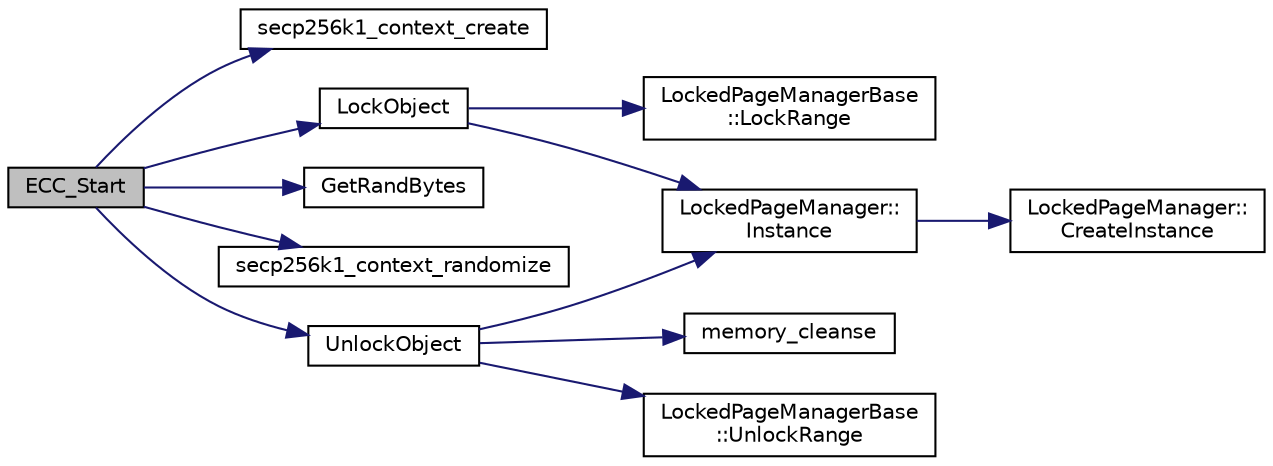 digraph "ECC_Start"
{
  edge [fontname="Helvetica",fontsize="10",labelfontname="Helvetica",labelfontsize="10"];
  node [fontname="Helvetica",fontsize="10",shape=record];
  rankdir="LR";
  Node26 [label="ECC_Start",height=0.2,width=0.4,color="black", fillcolor="grey75", style="filled", fontcolor="black"];
  Node26 -> Node27 [color="midnightblue",fontsize="10",style="solid",fontname="Helvetica"];
  Node27 [label="secp256k1_context_create",height=0.2,width=0.4,color="black", fillcolor="white", style="filled",URL="$d7/dd3/secp256k1_8h.html#a769d478f352afbb55200e33970533a3c",tooltip="Create a secp256k1 context object. "];
  Node26 -> Node28 [color="midnightblue",fontsize="10",style="solid",fontname="Helvetica"];
  Node28 [label="LockObject",height=0.2,width=0.4,color="black", fillcolor="white", style="filled",URL="$da/dfb/allocators_8h.html#ab73cc3988a03bed966c0c2bb191a8d2a"];
  Node28 -> Node29 [color="midnightblue",fontsize="10",style="solid",fontname="Helvetica"];
  Node29 [label="LockedPageManager::\lInstance",height=0.2,width=0.4,color="black", fillcolor="white", style="filled",URL="$da/d1c/class_locked_page_manager.html#ac9b1d42d240dba4714a35fff970b6dde"];
  Node29 -> Node30 [color="midnightblue",fontsize="10",style="solid",fontname="Helvetica"];
  Node30 [label="LockedPageManager::\lCreateInstance",height=0.2,width=0.4,color="black", fillcolor="white", style="filled",URL="$da/d1c/class_locked_page_manager.html#a3933ba60669b1c1b0ef03222637257e7"];
  Node28 -> Node31 [color="midnightblue",fontsize="10",style="solid",fontname="Helvetica"];
  Node31 [label="LockedPageManagerBase\l::LockRange",height=0.2,width=0.4,color="black", fillcolor="white", style="filled",URL="$df/d71/class_locked_page_manager_base.html#ae24ac08899505b892d451404133fa494"];
  Node26 -> Node32 [color="midnightblue",fontsize="10",style="solid",fontname="Helvetica"];
  Node32 [label="GetRandBytes",height=0.2,width=0.4,color="black", fillcolor="white", style="filled",URL="$df/d2d/util_8cpp.html#acf52c2aa8213c7b15e26594a2264ed8a"];
  Node26 -> Node33 [color="midnightblue",fontsize="10",style="solid",fontname="Helvetica"];
  Node33 [label="secp256k1_context_randomize",height=0.2,width=0.4,color="black", fillcolor="white", style="filled",URL="$d7/dd3/secp256k1_8h.html#a1b81d70feb6ed24dc902cbbd5ba569e7",tooltip="Updates the context randomization. "];
  Node26 -> Node34 [color="midnightblue",fontsize="10",style="solid",fontname="Helvetica"];
  Node34 [label="UnlockObject",height=0.2,width=0.4,color="black", fillcolor="white", style="filled",URL="$da/dfb/allocators_8h.html#a49577b8da0ecffd2fbc222896283004c"];
  Node34 -> Node35 [color="midnightblue",fontsize="10",style="solid",fontname="Helvetica"];
  Node35 [label="memory_cleanse",height=0.2,width=0.4,color="black", fillcolor="white", style="filled",URL="$da/d37/cleanse_8cpp.html#a5a4afb85dd16ecc1f6019c782db78663"];
  Node34 -> Node29 [color="midnightblue",fontsize="10",style="solid",fontname="Helvetica"];
  Node34 -> Node36 [color="midnightblue",fontsize="10",style="solid",fontname="Helvetica"];
  Node36 [label="LockedPageManagerBase\l::UnlockRange",height=0.2,width=0.4,color="black", fillcolor="white", style="filled",URL="$df/d71/class_locked_page_manager_base.html#a34bcf7b9120295ed178fe9545ed229af"];
}
